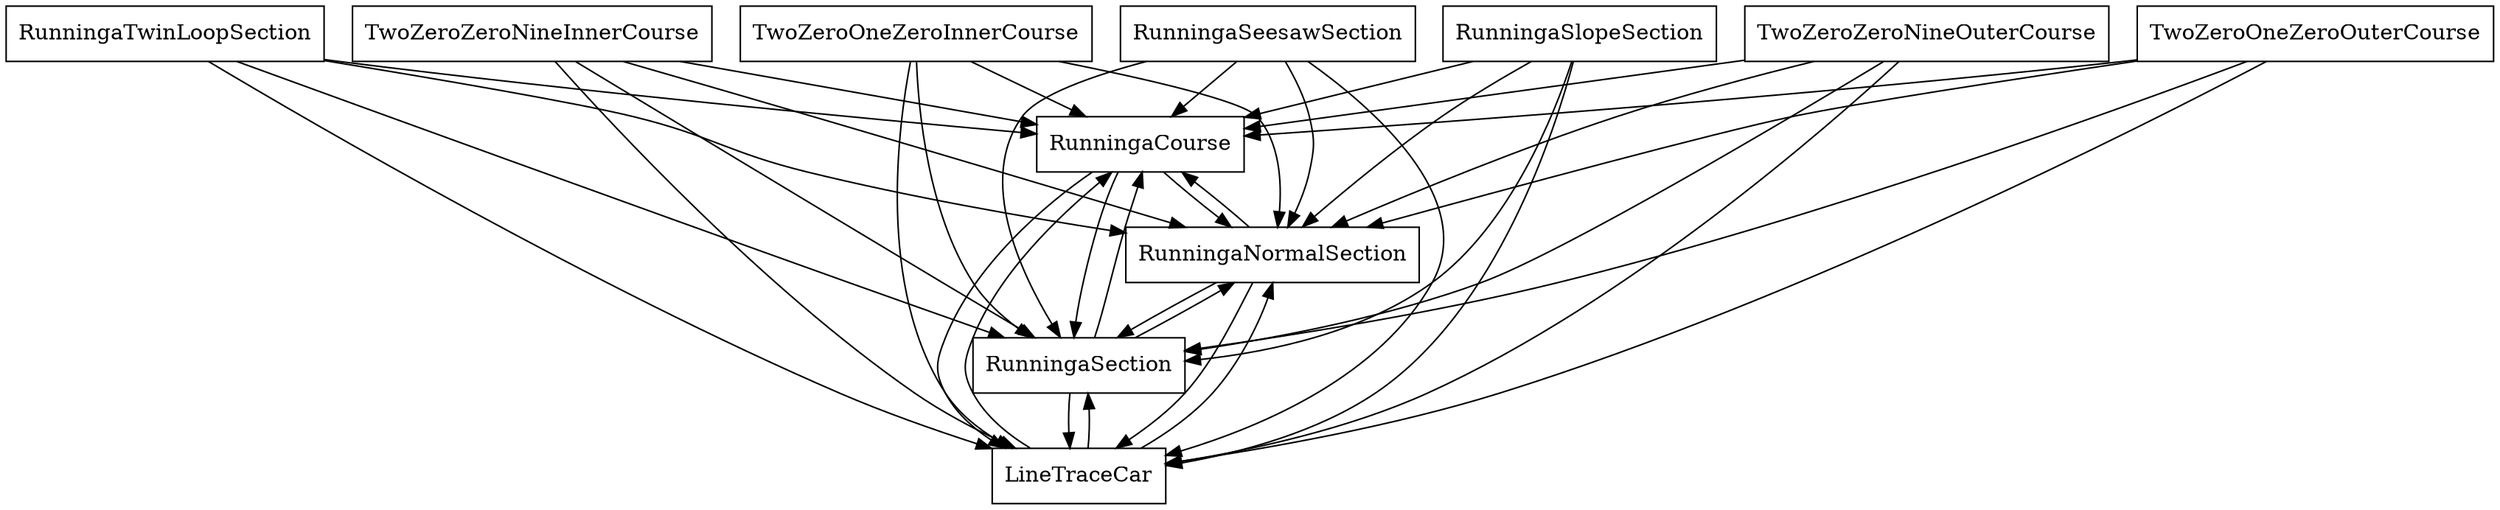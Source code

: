 digraph{
graph [rankdir=TB];
node [shape=box];
edge [arrowhead=normal];
0[label="RunningaCourse",]
1[label="TwoZeroZeroNineInnerCourse",]
2[label="TwoZeroOneZeroInnerCourse",]
3[label="TwoZeroZeroNineOuterCourse",]
4[label="RunningaNormalSection",]
5[label="LineTraceCar",]
6[label="RunningaSection",]
7[label="RunningaSeesawSection",]
8[label="RunningaSlopeSection",]
9[label="RunningaTwinLoopSection",]
10[label="TwoZeroOneZeroOuterCourse",]
0->4[label="",]
0->5[label="",]
0->6[label="",]
1->0[label="",]
1->4[label="",]
1->5[label="",]
1->6[label="",]
2->0[label="",]
2->4[label="",]
2->5[label="",]
2->6[label="",]
3->0[label="",]
3->4[label="",]
3->5[label="",]
3->6[label="",]
4->0[label="",]
4->5[label="",]
4->6[label="",]
5->0[label="",]
5->4[label="",]
5->6[label="",]
6->0[label="",]
6->4[label="",]
6->5[label="",]
7->0[label="",]
7->4[label="",]
7->5[label="",]
7->6[label="",]
8->0[label="",]
8->4[label="",]
8->5[label="",]
8->6[label="",]
9->0[label="",]
9->4[label="",]
9->5[label="",]
9->6[label="",]
10->0[label="",]
10->4[label="",]
10->5[label="",]
10->6[label="",]
}
